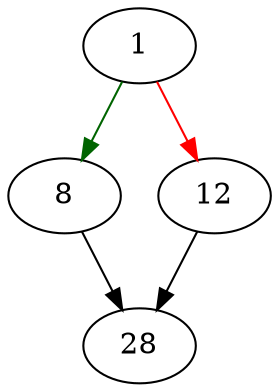 strict digraph "numberOfCachePages" {
	// Node definitions.
	1 [entry=true];
	8;
	12;
	28;

	// Edge definitions.
	1 -> 8 [
		color=darkgreen
		cond=true
	];
	1 -> 12 [
		color=red
		cond=false
	];
	8 -> 28;
	12 -> 28;
}